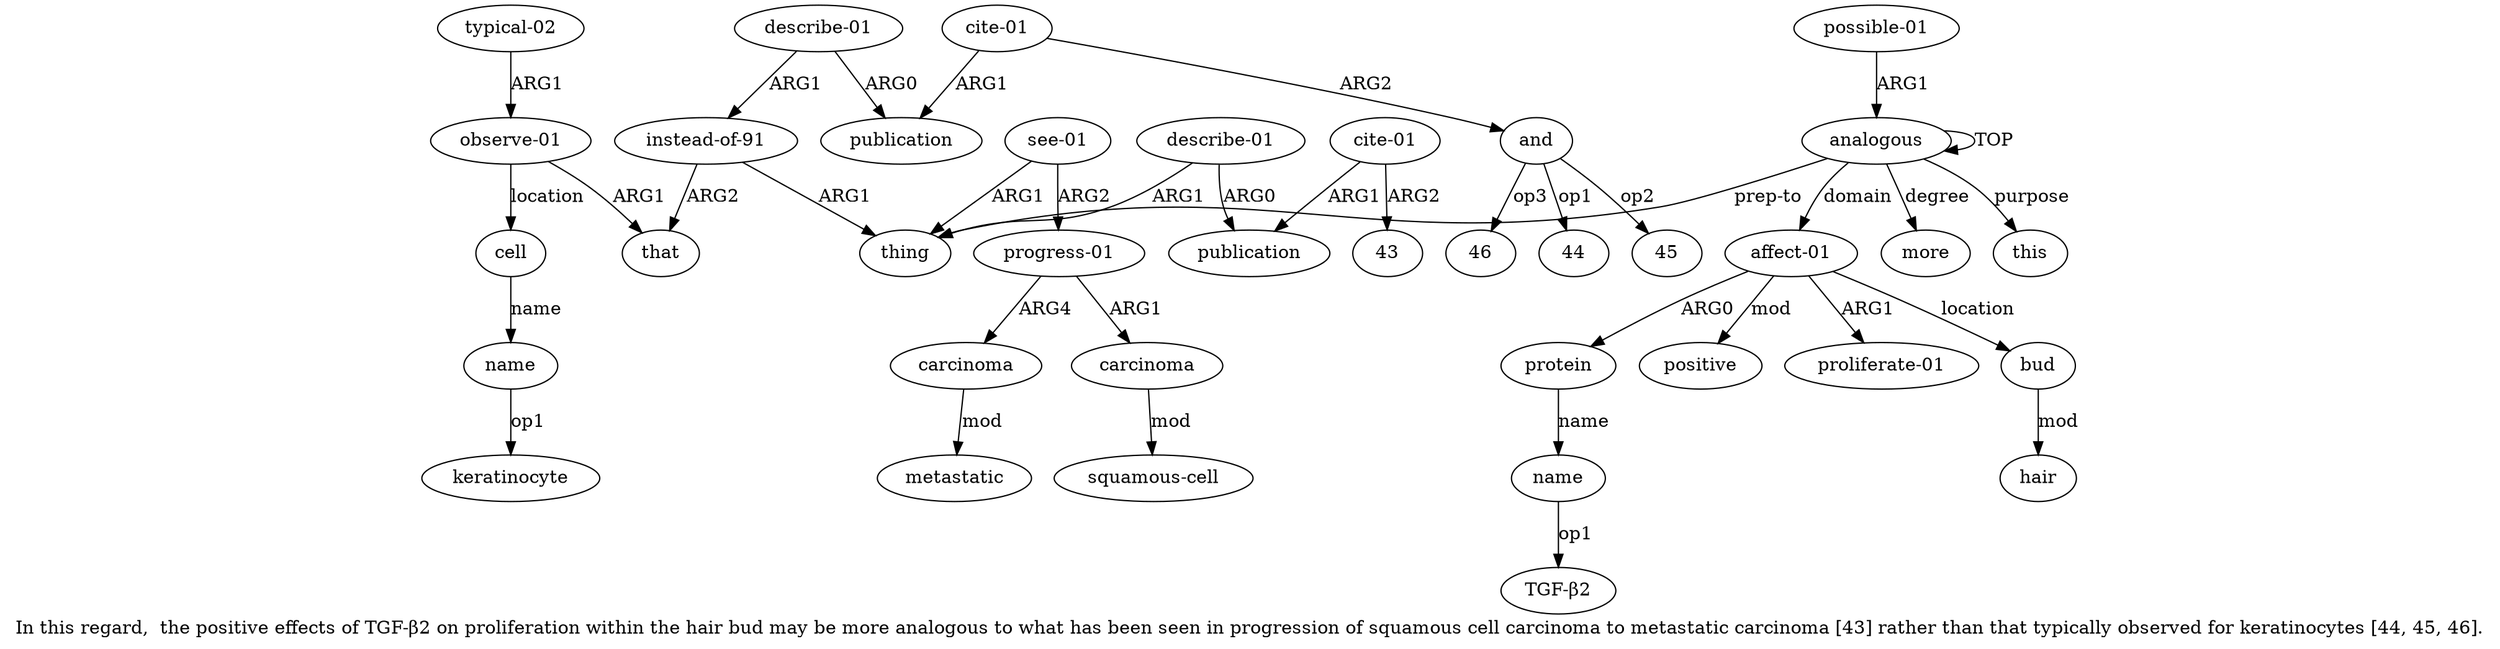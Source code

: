 digraph  {
	graph [label="In this regard,  the positive effects of TGF-β2 on proliferation within the hair bud may be more analogous to what has been seen \
in progression of squamous cell carcinoma to metastatic carcinoma [43] rather than that typically observed for keratinocytes [44, \
45, 46]."];
	node [label="\N"];
	a20	 [color=black,
		gold_ind=20,
		gold_label="instead-of-91",
		label="instead-of-91",
		test_ind=20,
		test_label="instead-of-91"];
	a21	 [color=black,
		gold_ind=21,
		gold_label=that,
		label=that,
		test_ind=21,
		test_label=that];
	a20 -> a21 [key=0,
	color=black,
	gold_label=ARG2,
	label=ARG2,
	test_label=ARG2];
a10 [color=black,
	gold_ind=10,
	gold_label=thing,
	label=thing,
	test_ind=10,
	test_label=thing];
a20 -> a10 [key=0,
color=black,
gold_label=ARG1,
label=ARG1,
test_label=ARG1];
a22 [color=black,
gold_ind=22,
gold_label="observe-01",
label="observe-01",
test_ind=22,
test_label="observe-01"];
a22 -> a21 [key=0,
color=black,
gold_label=ARG1,
label=ARG1,
test_label=ARG1];
a24 [color=black,
gold_ind=24,
gold_label=cell,
label=cell,
test_ind=24,
test_label=cell];
a22 -> a24 [key=0,
color=black,
gold_label=location,
label=location,
test_label=location];
a23 [color=black,
gold_ind=23,
gold_label="typical-02",
label="typical-02",
test_ind=23,
test_label="typical-02"];
a23 -> a22 [key=0,
color=black,
gold_label=ARG1,
label=ARG1,
test_label=ARG1];
a25 [color=black,
gold_ind=25,
gold_label=name,
label=name,
test_ind=25,
test_label=name];
a24 -> a25 [key=0,
color=black,
gold_label=name,
label=name,
test_label=name];
"a25 keratinocyte" [color=black,
gold_ind=-1,
gold_label=keratinocyte,
label=keratinocyte,
test_ind=-1,
test_label=keratinocyte];
a25 -> "a25 keratinocyte" [key=0,
color=black,
gold_label=op1,
label=op1,
test_label=op1];
a26 [color=black,
gold_ind=26,
gold_label="describe-01",
label="describe-01",
test_ind=26,
test_label="describe-01"];
a26 -> a20 [key=0,
color=black,
gold_label=ARG1,
label=ARG1,
test_label=ARG1];
a27 [color=black,
gold_ind=27,
gold_label=publication,
label=publication,
test_ind=27,
test_label=publication];
a26 -> a27 [key=0,
color=black,
gold_label=ARG0,
label=ARG0,
test_label=ARG0];
a28 [color=black,
gold_ind=28,
gold_label="cite-01",
label="cite-01",
test_ind=28,
test_label="cite-01"];
a28 -> a27 [key=0,
color=black,
gold_label=ARG1,
label=ARG1,
test_label=ARG1];
a29 [color=black,
gold_ind=29,
gold_label=and,
label=and,
test_ind=29,
test_label=and];
a28 -> a29 [key=0,
color=black,
gold_label=ARG2,
label=ARG2,
test_label=ARG2];
"a29 44" [color=black,
gold_ind=-1,
gold_label=44,
label=44,
test_ind=-1,
test_label=44];
a29 -> "a29 44" [key=0,
color=black,
gold_label=op1,
label=op1,
test_label=op1];
"a29 45" [color=black,
gold_ind=-1,
gold_label=45,
label=45,
test_ind=-1,
test_label=45];
a29 -> "a29 45" [key=0,
color=black,
gold_label=op2,
label=op2,
test_label=op2];
"a29 46" [color=black,
gold_ind=-1,
gold_label=46,
label=46,
test_ind=-1,
test_label=46];
a29 -> "a29 46" [key=0,
color=black,
gold_label=op3,
label=op3,
test_label=op3];
"a19 43" [color=black,
gold_ind=-1,
gold_label=43,
label=43,
test_ind=-1,
test_label=43];
a30 [color=black,
gold_ind=30,
gold_label="possible-01",
label="possible-01",
test_ind=30,
test_label="possible-01"];
a0 [color=black,
gold_ind=0,
gold_label=analogous,
label=analogous,
test_ind=0,
test_label=analogous];
a30 -> a0 [key=0,
color=black,
gold_label=ARG1,
label=ARG1,
test_label=ARG1];
"a3 TGF-β2" [color=black,
gold_ind=-1,
gold_label="TGF-β2",
label="TGF-β2",
test_ind=-1,
test_label="TGF-β2"];
a15 [color=black,
gold_ind=15,
gold_label=carcinoma,
label=carcinoma,
test_ind=15,
test_label=carcinoma];
a16 [color=black,
gold_ind=16,
gold_label=metastatic,
label=metastatic,
test_ind=16,
test_label=metastatic];
a15 -> a16 [key=0,
color=black,
gold_label=mod,
label=mod,
test_label=mod];
a14 [color=black,
gold_ind=14,
gold_label="squamous-cell",
label="squamous-cell",
test_ind=14,
test_label="squamous-cell"];
a17 [color=black,
gold_ind=17,
gold_label="describe-01",
label="describe-01",
test_ind=17,
test_label="describe-01"];
a17 -> a10 [key=0,
color=black,
gold_label=ARG1,
label=ARG1,
test_label=ARG1];
a18 [color=black,
gold_ind=18,
gold_label=publication,
label=publication,
test_ind=18,
test_label=publication];
a17 -> a18 [key=0,
color=black,
gold_label=ARG0,
label=ARG0,
test_label=ARG0];
a11 [color=black,
gold_ind=11,
gold_label="see-01",
label="see-01",
test_ind=11,
test_label="see-01"];
a11 -> a10 [key=0,
color=black,
gold_label=ARG1,
label=ARG1,
test_label=ARG1];
a12 [color=black,
gold_ind=12,
gold_label="progress-01",
label="progress-01",
test_ind=12,
test_label="progress-01"];
a11 -> a12 [key=0,
color=black,
gold_label=ARG2,
label=ARG2,
test_label=ARG2];
a13 [color=black,
gold_ind=13,
gold_label=carcinoma,
label=carcinoma,
test_ind=13,
test_label=carcinoma];
a13 -> a14 [key=0,
color=black,
gold_label=mod,
label=mod,
test_label=mod];
a12 -> a15 [key=0,
color=black,
gold_label=ARG4,
label=ARG4,
test_label=ARG4];
a12 -> a13 [key=0,
color=black,
gold_label=ARG1,
label=ARG1,
test_label=ARG1];
a19 [color=black,
gold_ind=19,
gold_label="cite-01",
label="cite-01",
test_ind=19,
test_label="cite-01"];
a19 -> "a19 43" [key=0,
color=black,
gold_label=ARG2,
label=ARG2,
test_label=ARG2];
a19 -> a18 [key=0,
color=black,
gold_label=ARG1,
label=ARG1,
test_label=ARG1];
a1 [color=black,
gold_ind=1,
gold_label="affect-01",
label="affect-01",
test_ind=1,
test_label="affect-01"];
a2 [color=black,
gold_ind=2,
gold_label=protein,
label=protein,
test_ind=2,
test_label=protein];
a1 -> a2 [key=0,
color=black,
gold_label=ARG0,
label=ARG0,
test_label=ARG0];
a5 [color=black,
gold_ind=5,
gold_label=positive,
label=positive,
test_ind=5,
test_label=positive];
a1 -> a5 [key=0,
color=black,
gold_label=mod,
label=mod,
test_label=mod];
a4 [color=black,
gold_ind=4,
gold_label="proliferate-01",
label="proliferate-01",
test_ind=4,
test_label="proliferate-01"];
a1 -> a4 [key=0,
color=black,
gold_label=ARG1,
label=ARG1,
test_label=ARG1];
a6 [color=black,
gold_ind=6,
gold_label=bud,
label=bud,
test_ind=6,
test_label=bud];
a1 -> a6 [key=0,
color=black,
gold_label=location,
label=location,
test_label=location];
a0 -> a10 [key=0,
color=black,
gold_label="prep-to",
label="prep-to",
test_label="prep-to"];
a0 -> a1 [key=0,
color=black,
gold_label=domain,
label=domain,
test_label=domain];
a0 -> a0 [key=0,
color=black,
gold_label=TOP,
label=TOP,
test_label=TOP];
a9 [color=black,
gold_ind=9,
gold_label=more,
label=more,
test_ind=9,
test_label=more];
a0 -> a9 [key=0,
color=black,
gold_label=degree,
label=degree,
test_label=degree];
a8 [color=black,
gold_ind=8,
gold_label=this,
label=this,
test_ind=8,
test_label=this];
a0 -> a8 [key=0,
color=black,
gold_label=purpose,
label=purpose,
test_label=purpose];
a3 [color=black,
gold_ind=3,
gold_label=name,
label=name,
test_ind=3,
test_label=name];
a3 -> "a3 TGF-β2" [key=0,
color=black,
gold_label=op1,
label=op1,
test_label=op1];
a2 -> a3 [key=0,
color=black,
gold_label=name,
label=name,
test_label=name];
a7 [color=black,
gold_ind=7,
gold_label=hair,
label=hair,
test_ind=7,
test_label=hair];
a6 -> a7 [key=0,
color=black,
gold_label=mod,
label=mod,
test_label=mod];
}
